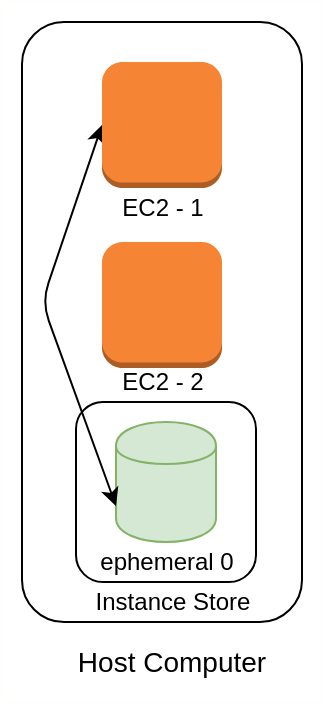 <mxfile version="12.9.9" type="device"><diagram id="kben0r0gYYd9zOO5OQ2E" name="Page-1"><mxGraphModel dx="1055" dy="808" grid="1" gridSize="10" guides="1" tooltips="1" connect="1" arrows="1" fold="1" page="1" pageScale="1" pageWidth="1654" pageHeight="1169" math="0" shadow="0"><root><mxCell id="0"/><mxCell id="1" parent="0"/><mxCell id="MoLzKaAGdUaluVQuXFD1-29" value="" style="rounded=0;whiteSpace=wrap;html=1;fontSize=14;strokeColor=#FEFFFA;" parent="1" vertex="1"><mxGeometry x="330" y="220" width="160" height="350" as="geometry"/></mxCell><mxCell id="MoLzKaAGdUaluVQuXFD1-1" value="" style="rounded=1;whiteSpace=wrap;html=1;" parent="1" vertex="1"><mxGeometry x="340" y="230" width="140" height="300" as="geometry"/></mxCell><mxCell id="MoLzKaAGdUaluVQuXFD1-4" value="" style="rounded=1;whiteSpace=wrap;html=1;" parent="1" vertex="1"><mxGeometry x="367" y="420" width="90" height="90" as="geometry"/></mxCell><mxCell id="MoLzKaAGdUaluVQuXFD1-5" value="" style="shape=cylinder;whiteSpace=wrap;html=1;boundedLbl=1;backgroundOutline=1;fillColor=#d5e8d4;strokeColor=#82b366;" parent="1" vertex="1"><mxGeometry x="387" y="430" width="50" height="60" as="geometry"/></mxCell><mxCell id="MoLzKaAGdUaluVQuXFD1-8" value="Instance Store" style="text;html=1;strokeColor=none;fillColor=none;align=center;verticalAlign=middle;whiteSpace=wrap;rounded=0;" parent="1" vertex="1"><mxGeometry x="367.5" y="510" width="95" height="20" as="geometry"/></mxCell><mxCell id="MoLzKaAGdUaluVQuXFD1-9" value="ephemeral 0" style="text;html=1;strokeColor=none;fillColor=none;align=center;verticalAlign=middle;whiteSpace=wrap;rounded=0;" parent="1" vertex="1"><mxGeometry x="364.5" y="490" width="95" height="20" as="geometry"/></mxCell><mxCell id="MoLzKaAGdUaluVQuXFD1-12" value="" style="endArrow=classic;startArrow=classic;html=1;exitX=0;exitY=0.5;exitDx=0;exitDy=0;entryX=0;entryY=0.7;entryDx=0;entryDy=0;exitPerimeter=0;" parent="1" source="KWupa7GQliLWAhsqFfcC-1" target="MoLzKaAGdUaluVQuXFD1-5" edge="1"><mxGeometry width="50" height="50" relative="1" as="geometry"><mxPoint x="380" y="270" as="sourcePoint"/><mxPoint x="590" y="390" as="targetPoint"/><Array as="points"><mxPoint x="350" y="370"/></Array></mxGeometry></mxCell><mxCell id="MoLzKaAGdUaluVQuXFD1-27" value="Host Computer" style="text;html=1;strokeColor=none;fillColor=none;align=center;verticalAlign=middle;whiteSpace=wrap;rounded=0;fontSize=14;" parent="1" vertex="1"><mxGeometry x="355" y="540" width="120" height="20" as="geometry"/></mxCell><mxCell id="KWupa7GQliLWAhsqFfcC-1" value="" style="outlineConnect=0;dashed=0;verticalLabelPosition=bottom;verticalAlign=top;align=center;html=1;shape=mxgraph.aws3.instance;fillColor=#F58534;gradientColor=none;strokeColor=#4D4D4D;" vertex="1" parent="1"><mxGeometry x="380" y="250" width="60" height="63" as="geometry"/></mxCell><mxCell id="KWupa7GQliLWAhsqFfcC-2" value="" style="outlineConnect=0;dashed=0;verticalLabelPosition=bottom;verticalAlign=top;align=center;html=1;shape=mxgraph.aws3.instance;fillColor=#F58534;gradientColor=none;strokeColor=#4D4D4D;" vertex="1" parent="1"><mxGeometry x="380" y="340" width="60" height="63" as="geometry"/></mxCell><mxCell id="KWupa7GQliLWAhsqFfcC-6" value="EC2 - 1" style="text;html=1;strokeColor=none;fillColor=none;align=center;verticalAlign=middle;whiteSpace=wrap;rounded=0;" vertex="1" parent="1"><mxGeometry x="362.5" y="313" width="95" height="20" as="geometry"/></mxCell><mxCell id="KWupa7GQliLWAhsqFfcC-7" value="EC2 - 2" style="text;html=1;strokeColor=none;fillColor=none;align=center;verticalAlign=middle;whiteSpace=wrap;rounded=0;" vertex="1" parent="1"><mxGeometry x="362.5" y="400" width="95" height="20" as="geometry"/></mxCell></root></mxGraphModel></diagram></mxfile>